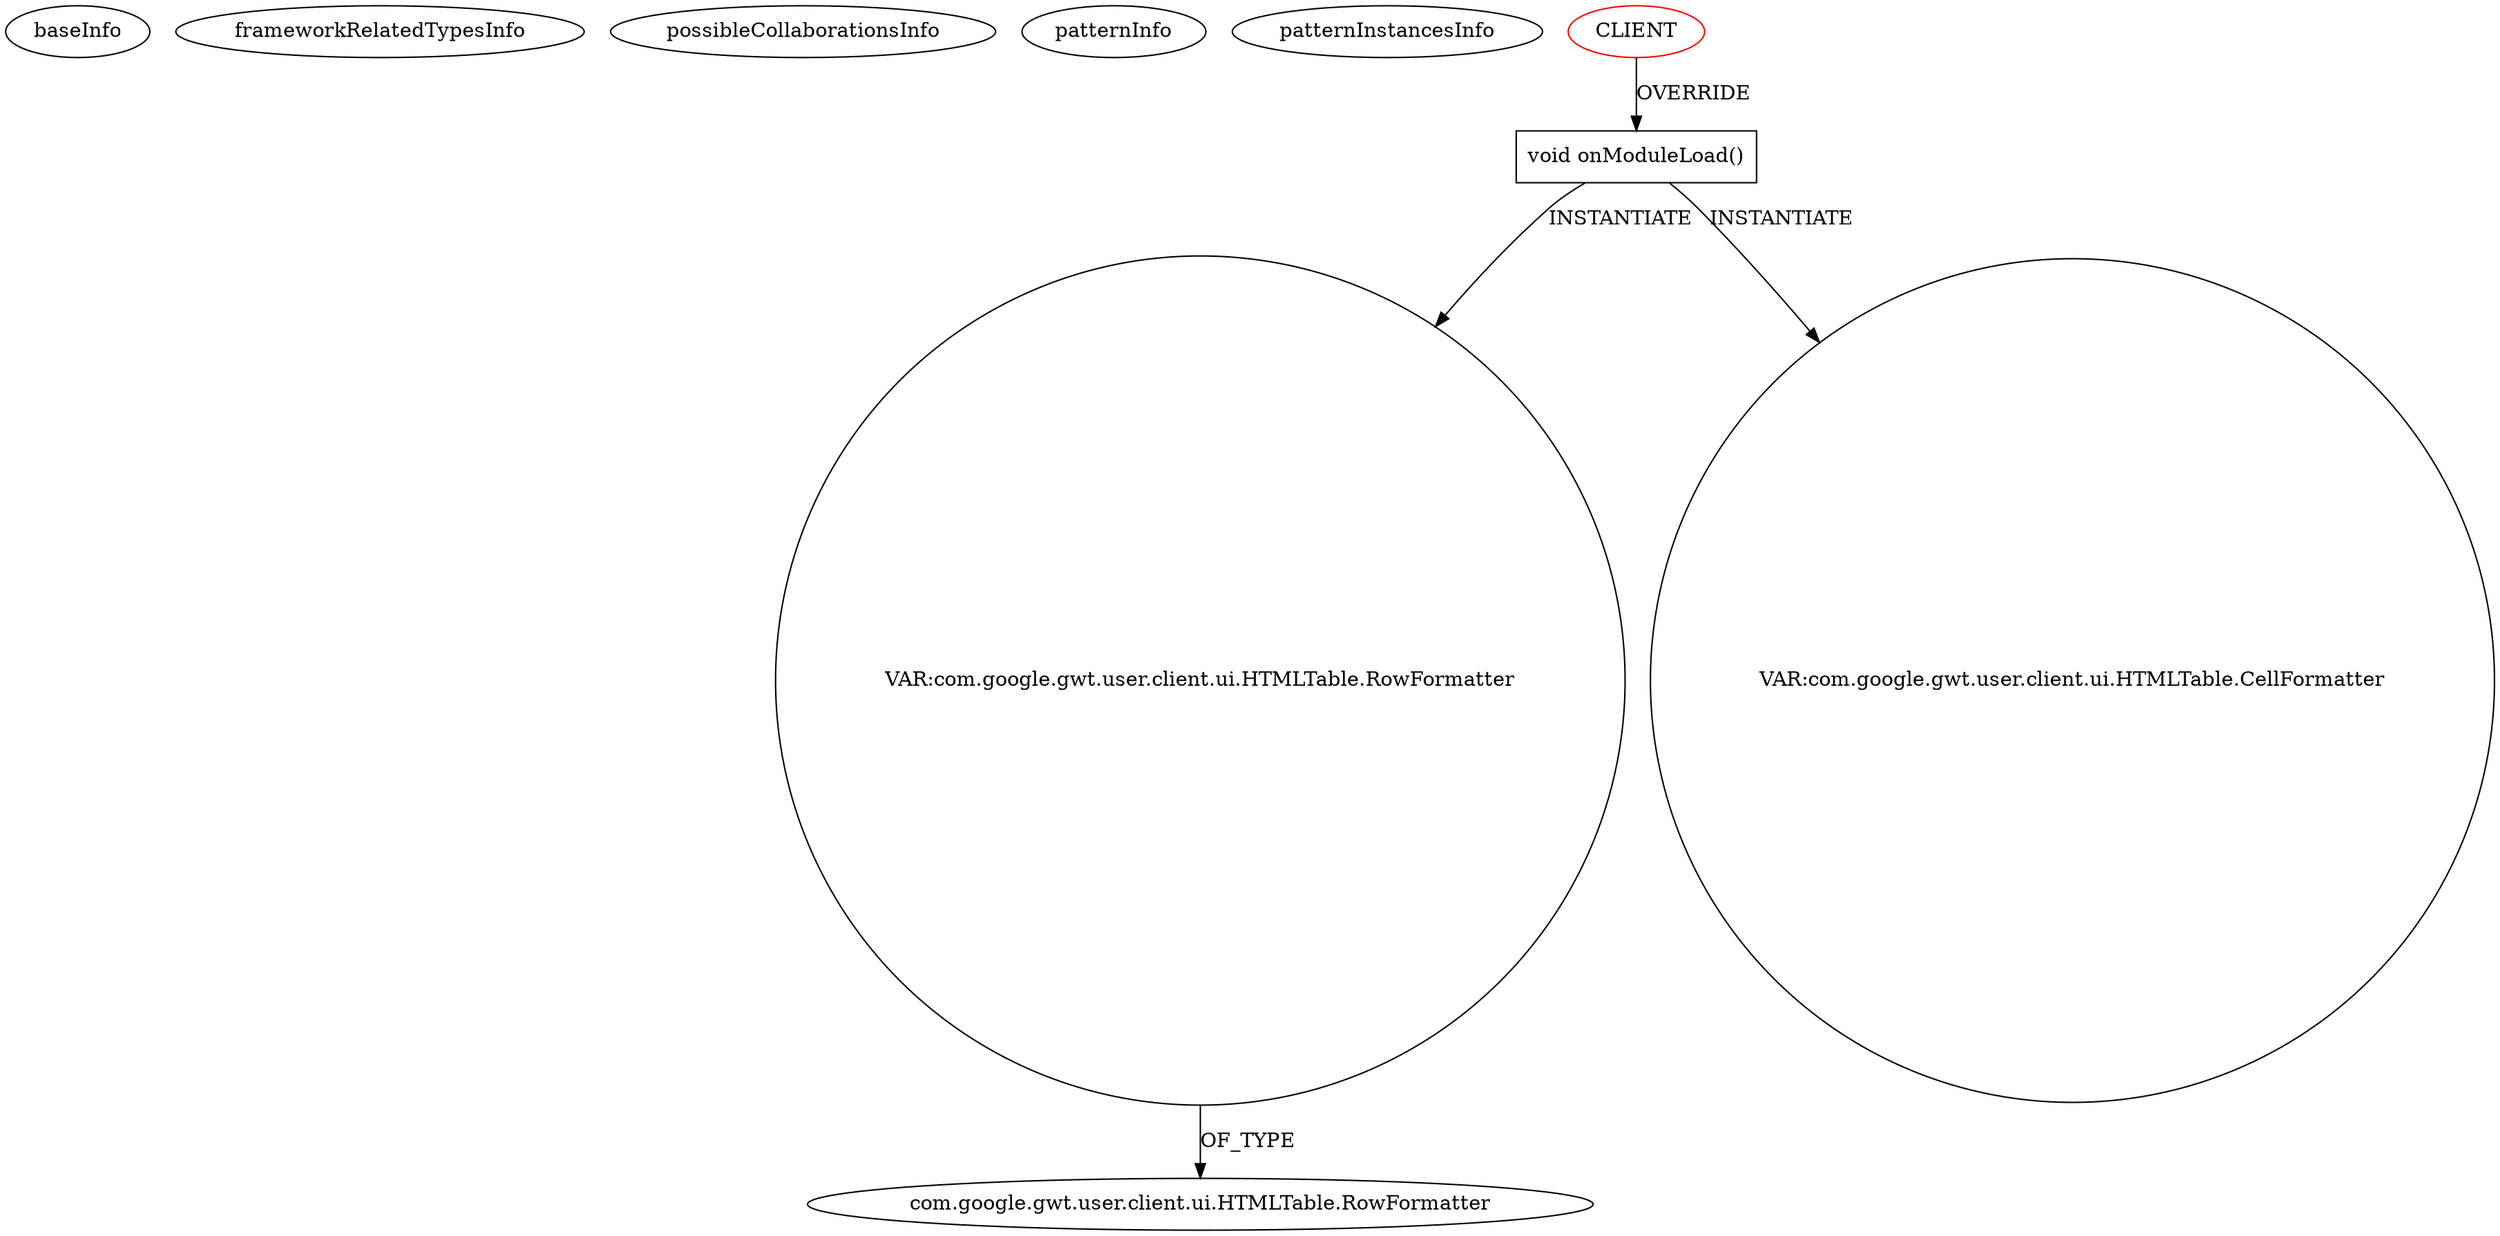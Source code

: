 digraph {
baseInfo[graphId=1474,category="pattern",isAnonymous=false,possibleRelation=false]
frameworkRelatedTypesInfo[]
possibleCollaborationsInfo[]
patternInfo[frequency=2.0,patternRootClient=0]
patternInstancesInfo[0="fmilepe-StockWatcher~/fmilepe-StockWatcher/StockWatcher-master/src/br/mdarte/exemplo/client/stockwatcher.java~stockwatcher~1327",1="GoogleCloudPlatform-appengine-gwtguestbook-namespaces-java~/GoogleCloudPlatform-appengine-gwtguestbook-namespaces-java/appengine-gwtguestbook-namespaces-java-master/src/com/google/gwt/sample/gwtguestbook/client/Guestbook.java~Guestbook~156"]
23[label="com.google.gwt.user.client.ui.HTMLTable.RowFormatter",vertexType="FRAMEWORK_CLASS_TYPE",isFrameworkType=false]
21[label="VAR:com.google.gwt.user.client.ui.HTMLTable.RowFormatter",vertexType="VARIABLE_EXPRESION",isFrameworkType=false,shape=circle]
13[label="void onModuleLoad()",vertexType="OVERRIDING_METHOD_DECLARATION",isFrameworkType=false,shape=box]
0[label="CLIENT",vertexType="ROOT_CLIENT_CLASS_DECLARATION",isFrameworkType=false,color=red]
31[label="VAR:com.google.gwt.user.client.ui.HTMLTable.CellFormatter",vertexType="VARIABLE_EXPRESION",isFrameworkType=false,shape=circle]
13->31[label="INSTANTIATE"]
0->13[label="OVERRIDE"]
13->21[label="INSTANTIATE"]
21->23[label="OF_TYPE"]
}
